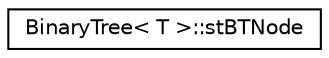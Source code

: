 digraph "Graphical Class Hierarchy"
{
  edge [fontname="Helvetica",fontsize="10",labelfontname="Helvetica",labelfontsize="10"];
  node [fontname="Helvetica",fontsize="10",shape=record];
  rankdir="LR";
  Node0 [label="BinaryTree\< T \>::stBTNode",height=0.2,width=0.4,color="black", fillcolor="white", style="filled",URL="$struct_binary_tree_1_1st_b_t_node.html"];
}
